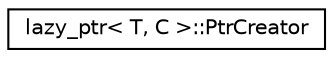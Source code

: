 digraph "Graphical Class Hierarchy"
{
 // LATEX_PDF_SIZE
  edge [fontname="Helvetica",fontsize="10",labelfontname="Helvetica",labelfontsize="10"];
  node [fontname="Helvetica",fontsize="10",shape=record];
  rankdir="LR";
  Node0 [label="lazy_ptr\< T, C \>::PtrCreator",height=0.2,width=0.4,color="black", fillcolor="white", style="filled",URL="$structlazy__ptr_1_1_ptr_creator.html",tooltip=" "];
}
